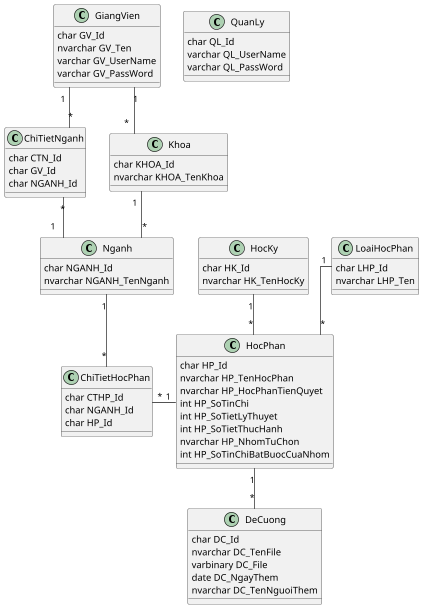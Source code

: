 @startuml Class
scale 2/3
skinparam linetype ortho
' QuanLy -|> TaiKhoan
GiangVien"1" -- "*"Khoa
Khoa"1" -- "*"Nganh
GiangVien"1" -- "*"ChiTietNganh
ChiTietNganh"*" - "1"Nganh
Nganh"1" -- "*"ChiTietHocPhan
ChiTietHocPhan"*" - "1"HocPhan
HocKy"1" -- "*"HocPhan
LoaiHocPhan"1" -- "*"HocPhan
HocPhan"1" -- "*"DeCuong
class QuanLy
{
    char QL_Id
    varchar QL_UserName
    varchar QL_PassWord
}
Class ChiTietHocPhan{
    char CTHP_Id
    char NGANH_Id
    char HP_Id
}
Class ChiTietNganh{
    char CTN_Id
    char GV_Id
    char NGANH_Id
}
Class DeCuong{
    char DC_Id
    nvarchar DC_TenFile
    varbinary DC_File
    date DC_NgayThem
    nvarchar DC_TenNguoiThem
}
Class GiangVien
{
    char GV_Id
    nvarchar GV_Ten
    varchar GV_UserName
    varchar GV_PassWord
}
class HocKy{
    char HK_Id
    nvarchar HK_TenHocKy
}
class HocPhan{
    char HP_Id
    nvarchar HP_TenHocPhan
    nvarchar HP_HocPhanTienQuyet
    int HP_SoTinChi
    int HP_SoTietLyThuyet
    int HP_SoTietThucHanh
    nvarchar HP_NhomTuChon
    int HP_SoTinChiBatBuocCuaNhom
}
class Khoa{
    char KHOA_Id
    nvarchar KHOA_TenKhoa
}
class Nganh{
    char NGANH_Id
    nvarchar NGANH_TenNganh
}
class LoaiHocPhan{
   char LHP_Id
   nvarchar LHP_Ten
}

@enduml